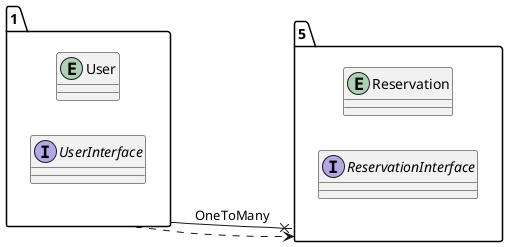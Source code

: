 @startuml 
allow_mixing
left to right direction
package "1"{
entity User
interface UserInterface

}
package "5"{
entity Reservation
interface ReservationInterface

}
"1" --x "5":OneToMany
"1" ..> "5"
@enduml
